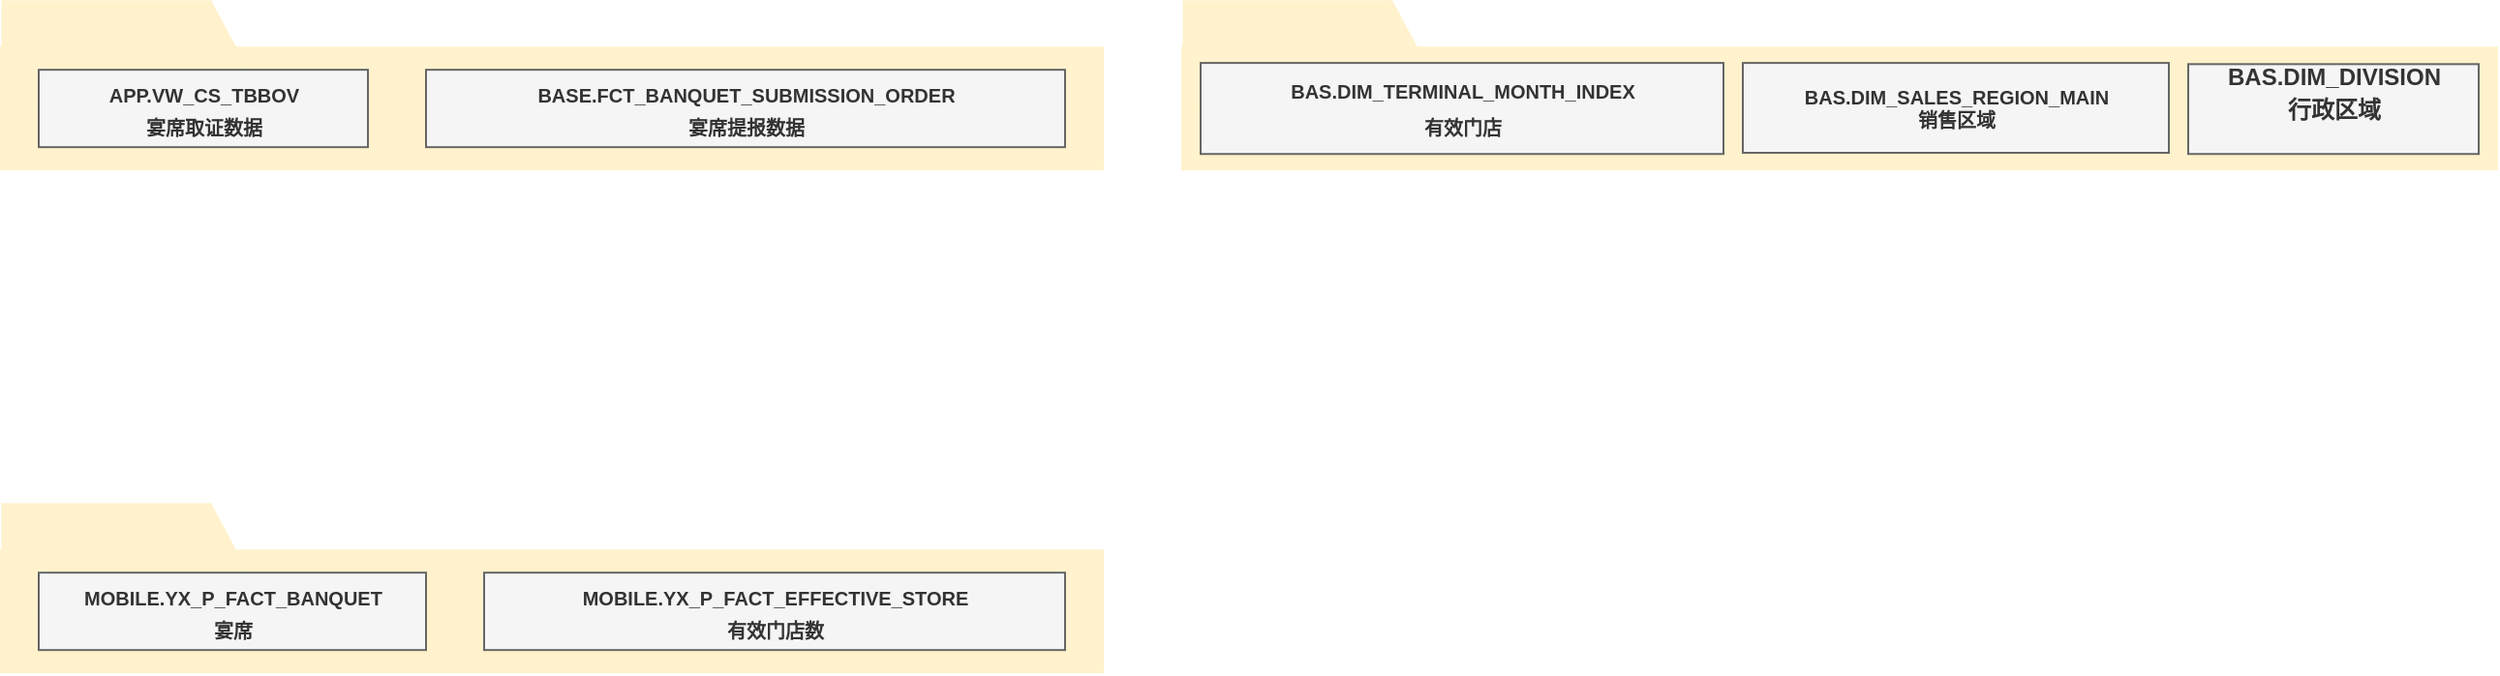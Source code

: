 <mxfile version="20.1.2" type="github">
  <diagram id="CyCotAOFs8CiSxoiARDL" name="第 1 页">
    <mxGraphModel dx="1022" dy="436" grid="1" gridSize="10" guides="1" tooltips="1" connect="1" arrows="1" fold="1" page="1" pageScale="1" pageWidth="827" pageHeight="1169" math="0" shadow="0">
      <root>
        <mxCell id="0" />
        <mxCell id="1" parent="0" />
        <mxCell id="hh0cbMtGUYLOpiCmS87g-1" value="" style="shape=ext;double=1;rounded=0;whiteSpace=wrap;html=1;shadow=0;sketch=0;fillColor=#fff2cc;strokeColor=none;" vertex="1" parent="1">
          <mxGeometry x="30" y="65.12" width="570" height="63.91" as="geometry" />
        </mxCell>
        <mxCell id="hh0cbMtGUYLOpiCmS87g-4" value="" style="shape=manualInput;whiteSpace=wrap;html=1;rounded=0;shadow=0;sketch=0;rotation=90;fillColor=#fff2cc;strokeColor=none;" vertex="1" parent="1">
          <mxGeometry x="71.88" width="56" height="138.25" as="geometry" />
        </mxCell>
        <mxCell id="hh0cbMtGUYLOpiCmS87g-5" value="&lt;font style=&quot;font-size: 10px;&quot;&gt;APP.VW_CS_TBBOV&lt;br&gt;宴席取证数据&lt;/font&gt;" style="text;strokeColor=#666666;fillColor=#f5f5f5;html=1;fontSize=14;fontStyle=1;verticalAlign=middle;align=center;rounded=0;shadow=0;sketch=0;arcSize=12;strokeWidth=1;fontColor=#333333;" vertex="1" parent="1">
          <mxGeometry x="50" y="77.08" width="170" height="40" as="geometry" />
        </mxCell>
        <mxCell id="hh0cbMtGUYLOpiCmS87g-8" value="&lt;font style=&quot;font-size: 10px;&quot;&gt;BASE.FCT_BANQUET_SUBMISSION_ORDER&lt;br&gt;宴席提报数据&lt;/font&gt;" style="text;strokeColor=#666666;fillColor=#f5f5f5;html=1;fontSize=14;fontStyle=1;verticalAlign=middle;align=center;rounded=0;shadow=0;sketch=0;arcSize=12;strokeWidth=1;fontColor=#333333;" vertex="1" parent="1">
          <mxGeometry x="250" y="77.08" width="330" height="40" as="geometry" />
        </mxCell>
        <mxCell id="hh0cbMtGUYLOpiCmS87g-9" value="" style="shape=ext;double=1;rounded=0;whiteSpace=wrap;html=1;shadow=0;sketch=0;fillColor=#fff2cc;strokeColor=none;" vertex="1" parent="1">
          <mxGeometry x="30" y="325.12" width="570" height="63.91" as="geometry" />
        </mxCell>
        <mxCell id="hh0cbMtGUYLOpiCmS87g-10" value="" style="shape=manualInput;whiteSpace=wrap;html=1;rounded=0;shadow=0;sketch=0;rotation=90;fillColor=#fff2cc;strokeColor=none;" vertex="1" parent="1">
          <mxGeometry x="71.88" y="260" width="56" height="138.25" as="geometry" />
        </mxCell>
        <mxCell id="hh0cbMtGUYLOpiCmS87g-11" value="&lt;font style=&quot;font-size: 10px;&quot;&gt;MOBILE.YX_P_FACT_BANQUET&lt;br&gt;宴席&lt;/font&gt;" style="text;strokeColor=#666666;fillColor=#f5f5f5;html=1;fontSize=14;fontStyle=1;verticalAlign=middle;align=center;rounded=0;shadow=0;sketch=0;arcSize=12;strokeWidth=1;fontColor=#333333;" vertex="1" parent="1">
          <mxGeometry x="50" y="337.08" width="200" height="40" as="geometry" />
        </mxCell>
        <mxCell id="hh0cbMtGUYLOpiCmS87g-12" value="&lt;font style=&quot;font-size: 10px;&quot;&gt;MOBILE.YX_P_FACT_EFFECTIVE_STORE&lt;br&gt;有效门店数&lt;/font&gt;" style="text;strokeColor=#666666;fillColor=#f5f5f5;html=1;fontSize=14;fontStyle=1;verticalAlign=middle;align=center;rounded=0;shadow=0;sketch=0;arcSize=12;strokeWidth=1;fontColor=#333333;" vertex="1" parent="1">
          <mxGeometry x="280" y="337.08" width="300" height="40" as="geometry" />
        </mxCell>
        <mxCell id="hh0cbMtGUYLOpiCmS87g-15" value="" style="shape=ext;double=1;rounded=0;whiteSpace=wrap;html=1;shadow=0;sketch=0;fillColor=#fff2cc;strokeColor=none;" vertex="1" parent="1">
          <mxGeometry x="640" y="65.12" width="680" height="63.91" as="geometry" />
        </mxCell>
        <mxCell id="hh0cbMtGUYLOpiCmS87g-16" value="" style="shape=manualInput;whiteSpace=wrap;html=1;rounded=0;shadow=0;sketch=0;rotation=90;fillColor=#fff2cc;strokeColor=none;" vertex="1" parent="1">
          <mxGeometry x="681.88" width="56" height="138.25" as="geometry" />
        </mxCell>
        <mxCell id="hh0cbMtGUYLOpiCmS87g-17" value="&lt;font style=&quot;font-size: 10px;&quot;&gt;&lt;br&gt;&lt;table width=&quot;69&quot; cellspacing=&quot;0&quot; cellpadding=&quot;0&quot; border=&quot;0&quot;&gt;&lt;tbody&gt;&lt;tr style=&quot;height:14.0pt&quot; height=&quot;19&quot;&gt;  &lt;td style=&quot;height:14.0pt;width:52pt&quot; width=&quot;69&quot; height=&quot;19&quot;&gt;BAS.DIM_TERMINAL_MONTH_INDEX&lt;/td&gt;&lt;/tr&gt;&lt;/tbody&gt;&lt;/table&gt;有效门店&lt;br&gt;&lt;br&gt;&lt;/font&gt;" style="text;strokeColor=#666666;fillColor=#f5f5f5;html=1;fontSize=14;fontStyle=1;verticalAlign=middle;align=center;rounded=0;shadow=0;sketch=0;arcSize=12;strokeWidth=1;fontColor=#333333;" vertex="1" parent="1">
          <mxGeometry x="650" y="73.54" width="270" height="47.08" as="geometry" />
        </mxCell>
        <mxCell id="hh0cbMtGUYLOpiCmS87g-18" value="&lt;font style=&quot;font-size: 10px;&quot;&gt;&lt;br&gt;&lt;table width=&quot;69&quot; cellspacing=&quot;0&quot; cellpadding=&quot;0&quot; border=&quot;0&quot;&gt;&lt;tbody&gt;&lt;tr style=&quot;height:14.0pt&quot; height=&quot;19&quot;&gt;  &lt;td style=&quot;height:14.0pt;width:52pt&quot; width=&quot;69&quot; height=&quot;19&quot;&gt;BAS.DIM_SALES_REGION_MAIN&lt;br&gt;销售区域&lt;br&gt;&lt;/td&gt;&lt;/tr&gt;&lt;/tbody&gt;&lt;/table&gt;&lt;br&gt;&lt;/font&gt;" style="text;strokeColor=#666666;fillColor=#f5f5f5;html=1;fontSize=14;fontStyle=1;verticalAlign=middle;align=center;rounded=0;shadow=0;sketch=0;arcSize=12;strokeWidth=1;fontColor=#333333;" vertex="1" parent="1">
          <mxGeometry x="930" y="73.54" width="220" height="46.46" as="geometry" />
        </mxCell>
        <mxCell id="hh0cbMtGUYLOpiCmS87g-21" value="&lt;font style=&quot;&quot;&gt;&lt;table width=&quot;69&quot; cellspacing=&quot;0&quot; cellpadding=&quot;0&quot; border=&quot;0&quot;&gt;&lt;tbody&gt;&lt;tr style=&quot;height:14.0pt&quot; height=&quot;19&quot;&gt;&lt;td style=&quot;height:14.0pt;width:52pt&quot; width=&quot;69&quot; height=&quot;19&quot;&gt;&lt;font style=&quot;font-size: 12px;&quot;&gt;&lt;br&gt;&lt;/font&gt;&lt;table width=&quot;69&quot; cellspacing=&quot;0&quot; cellpadding=&quot;0&quot; border=&quot;0&quot;&gt;&lt;tbody&gt;&lt;tr style=&quot;height:14.0pt&quot; height=&quot;19&quot;&gt;  &lt;td style=&quot;height:14.0pt;width:52pt&quot; width=&quot;69&quot; height=&quot;19&quot;&gt;&lt;font style=&quot;font-size: 12px;&quot;&gt;BAS.DIM_DIVISION&lt;br&gt;行政区域&lt;br&gt;&lt;br&gt;&lt;/font&gt;&lt;/td&gt;&lt;/tr&gt;&lt;/tbody&gt;&lt;/table&gt;&lt;/td&gt;&lt;/tr&gt;&lt;/tbody&gt;&lt;/table&gt;&lt;br&gt;&lt;/font&gt;" style="text;strokeColor=#666666;fillColor=#f5f5f5;html=1;fontSize=14;fontStyle=1;verticalAlign=middle;align=center;rounded=0;shadow=0;sketch=0;arcSize=12;strokeWidth=1;fontColor=#333333;" vertex="1" parent="1">
          <mxGeometry x="1160" y="74.16" width="150" height="46.46" as="geometry" />
        </mxCell>
      </root>
    </mxGraphModel>
  </diagram>
</mxfile>
